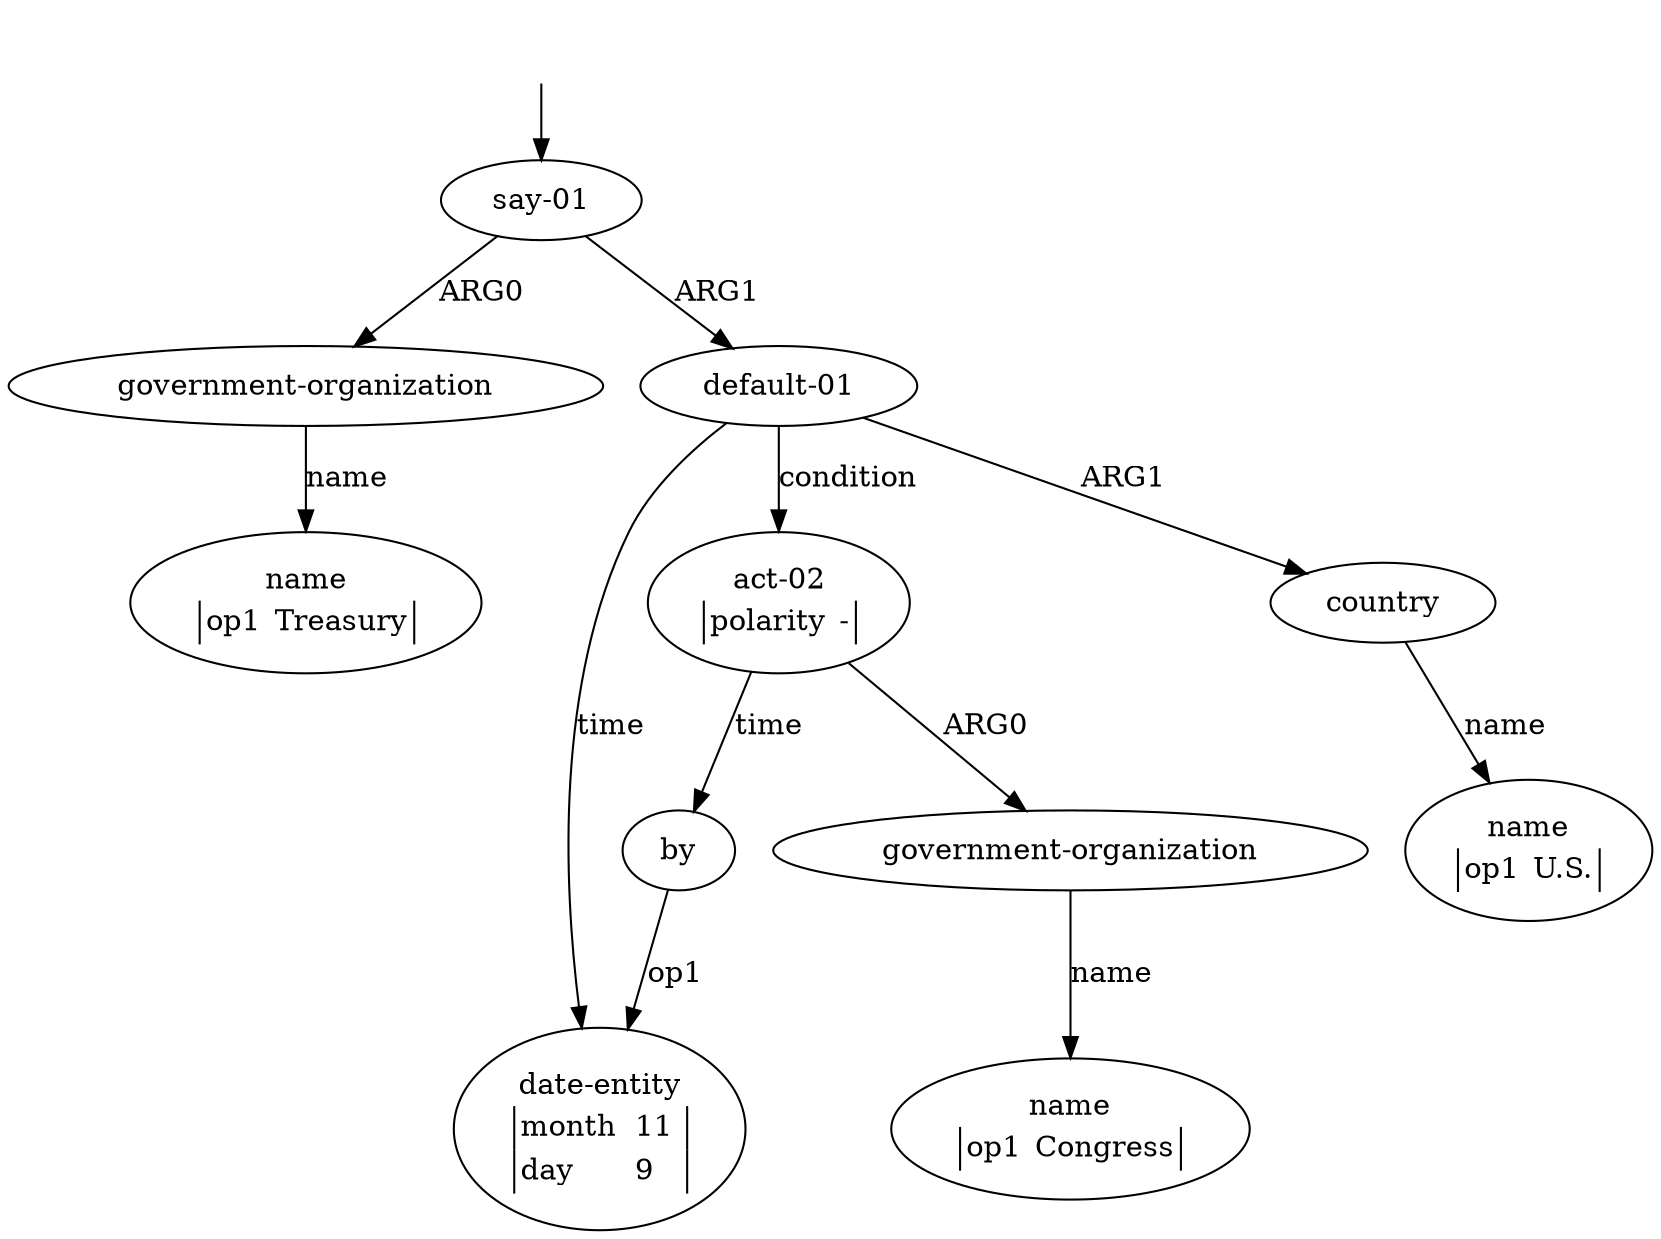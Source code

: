 digraph "20008006" {
  top [ style=invis ];
  top -> 0;
  0 [ label=<<table align="center" border="0" cellspacing="0"><tr><td colspan="2">say-01</td></tr></table>> ];
  1 [ label=<<table align="center" border="0" cellspacing="0"><tr><td colspan="2">government-organization</td></tr></table>> ];
  2 [ label=<<table align="center" border="0" cellspacing="0"><tr><td colspan="2">name</td></tr><tr><td sides="l" border="1" align="left">op1</td><td sides="r" border="1" align="left">Treasury</td></tr></table>> ];
  3 [ label=<<table align="center" border="0" cellspacing="0"><tr><td colspan="2">default-01</td></tr></table>> ];
  4 [ label=<<table align="center" border="0" cellspacing="0"><tr><td colspan="2">country</td></tr></table>> ];
  5 [ label=<<table align="center" border="0" cellspacing="0"><tr><td colspan="2">name</td></tr><tr><td sides="l" border="1" align="left">op1</td><td sides="r" border="1" align="left">U.S.</td></tr></table>> ];
  6 [ label=<<table align="center" border="0" cellspacing="0"><tr><td colspan="2">date-entity</td></tr><tr><td sides="l" border="1" align="left">month</td><td sides="r" border="1" align="left">11</td></tr><tr><td sides="l" border="1" align="left">day</td><td sides="r" border="1" align="left">9</td></tr></table>> ];
  7 [ label=<<table align="center" border="0" cellspacing="0"><tr><td colspan="2">act-02</td></tr><tr><td sides="l" border="1" align="left">polarity</td><td sides="r" border="1" align="left">-</td></tr></table>> ];
  8 [ label=<<table align="center" border="0" cellspacing="0"><tr><td colspan="2">government-organization</td></tr></table>> ];
  9 [ label=<<table align="center" border="0" cellspacing="0"><tr><td colspan="2">name</td></tr><tr><td sides="l" border="1" align="left">op1</td><td sides="r" border="1" align="left">Congress</td></tr></table>> ];
  10 [ label=<<table align="center" border="0" cellspacing="0"><tr><td colspan="2">by</td></tr></table>> ];
  1 -> 2 [ label="name" ];
  3 -> 4 [ label="ARG1" ];
  10 -> 6 [ label="op1" ];
  3 -> 6 [ label="time" ];
  4 -> 5 [ label="name" ];
  3 -> 7 [ label="condition" ];
  7 -> 8 [ label="ARG0" ];
  7 -> 10 [ label="time" ];
  0 -> 1 [ label="ARG0" ];
  8 -> 9 [ label="name" ];
  0 -> 3 [ label="ARG1" ];
}

